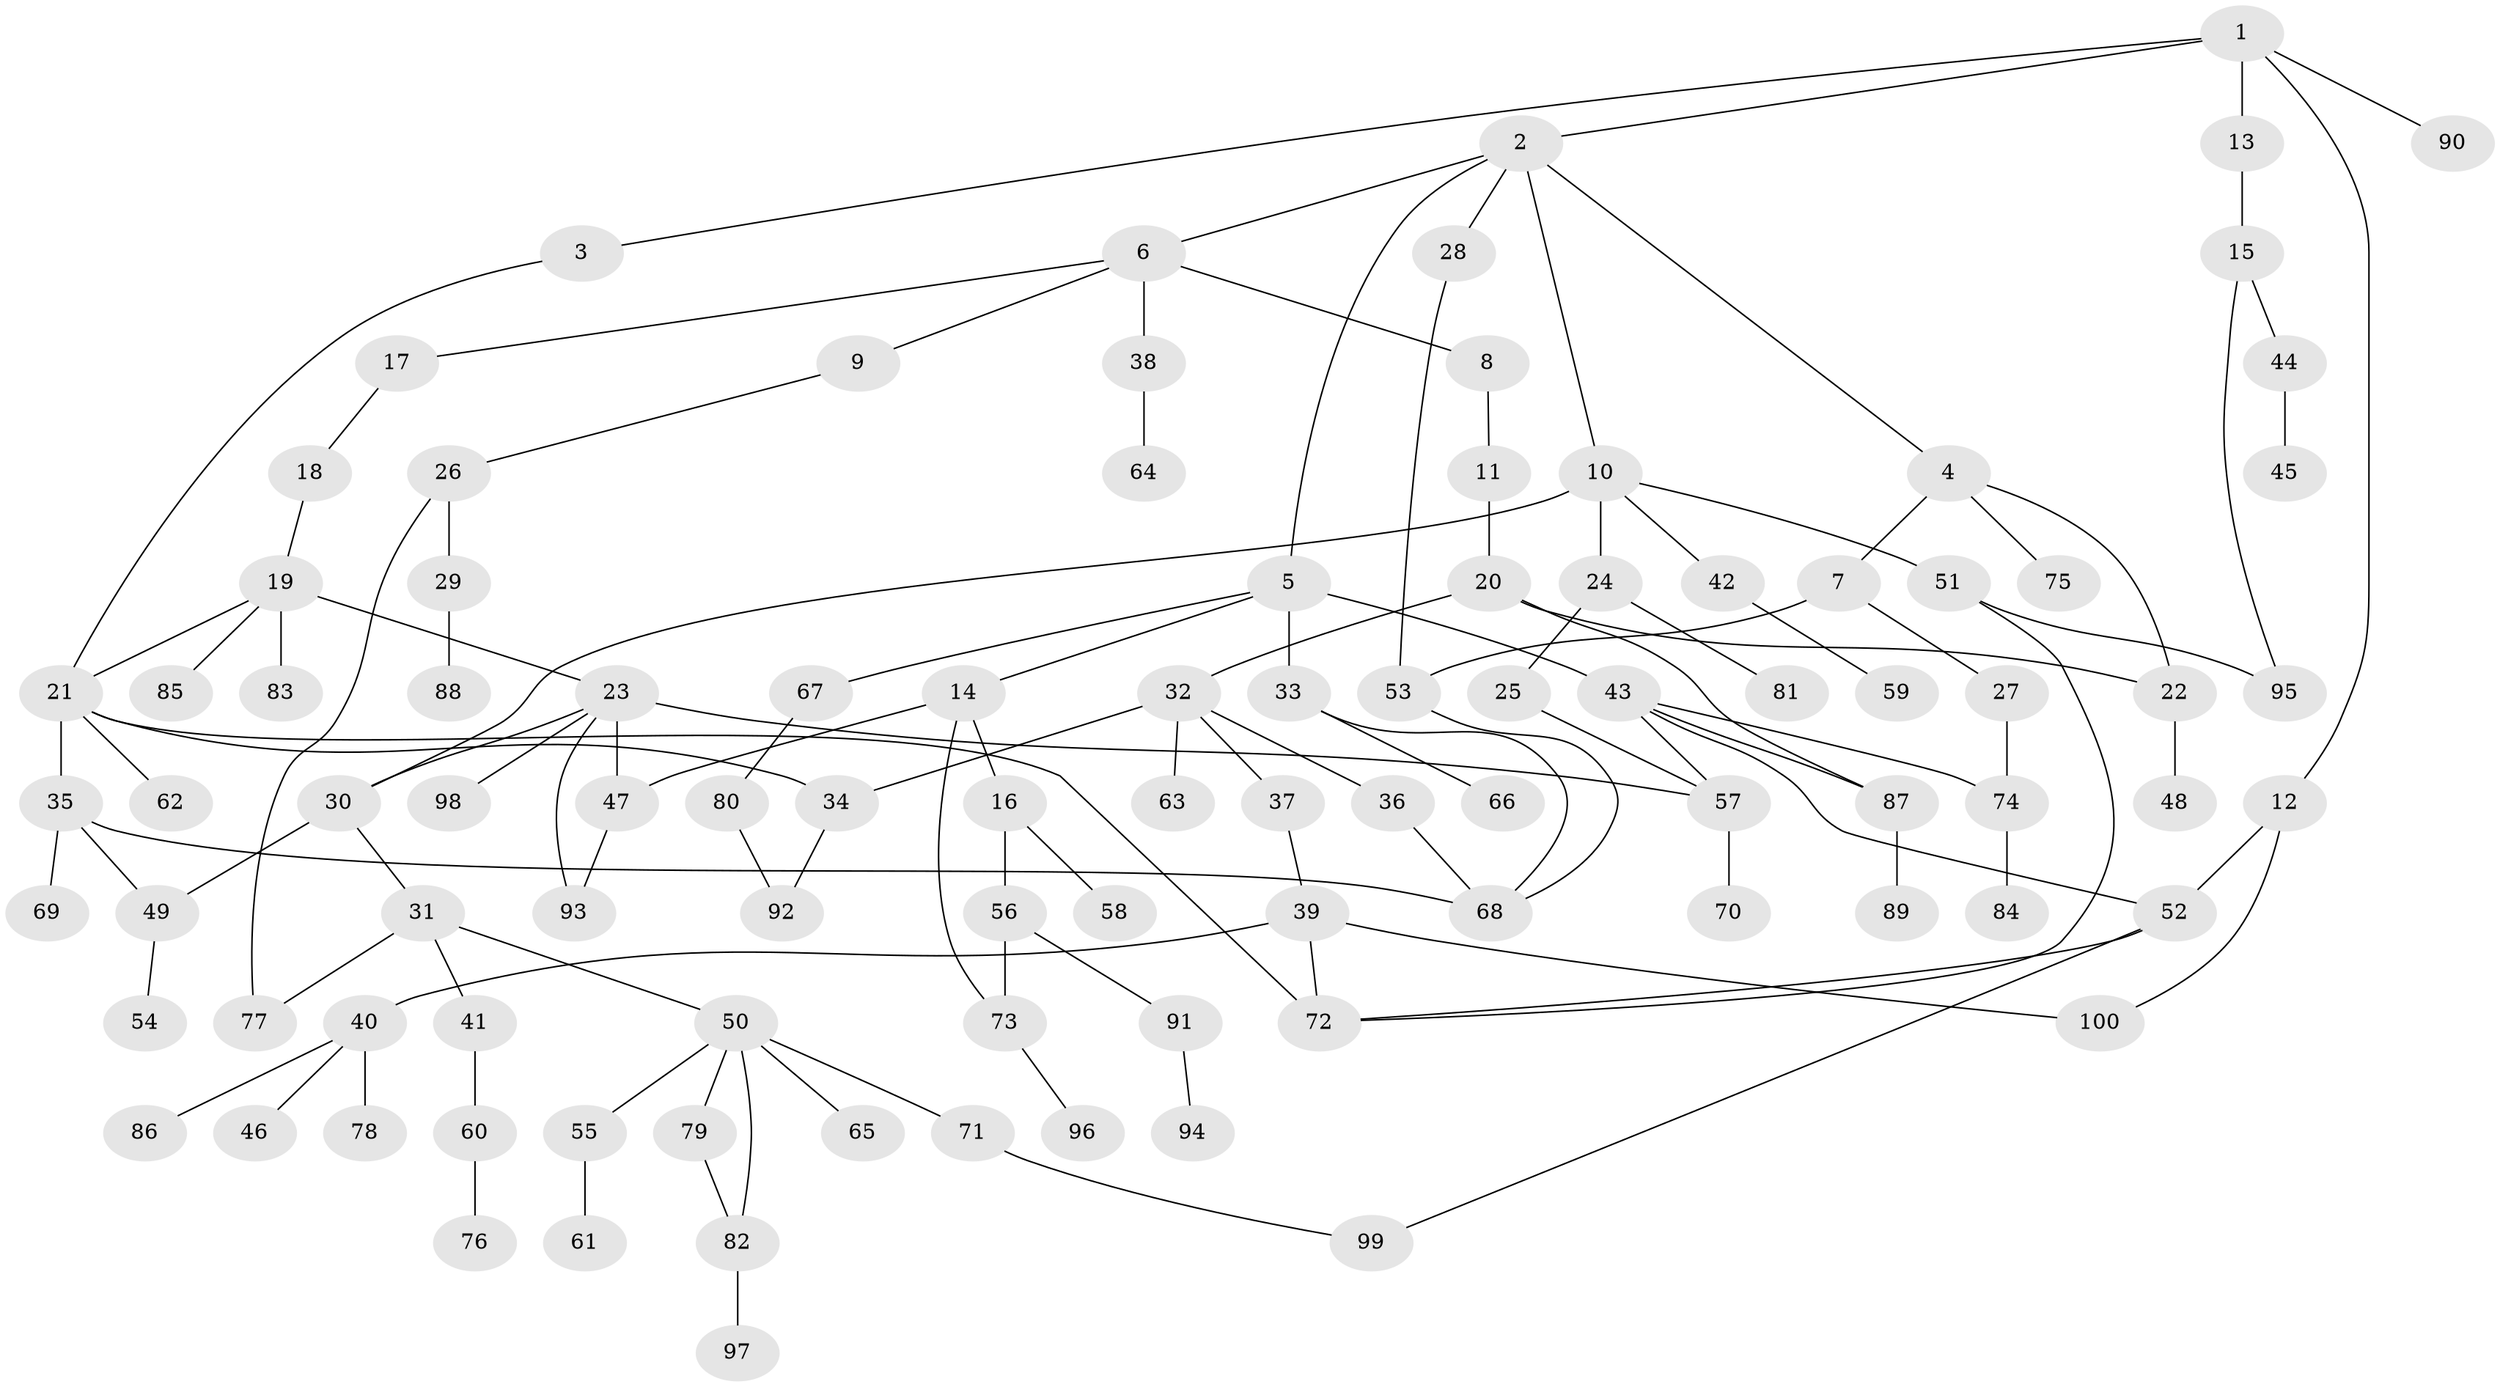 // Generated by graph-tools (version 1.1) at 2025/38/02/21/25 10:38:51]
// undirected, 100 vertices, 125 edges
graph export_dot {
graph [start="1"]
  node [color=gray90,style=filled];
  1;
  2;
  3;
  4;
  5;
  6;
  7;
  8;
  9;
  10;
  11;
  12;
  13;
  14;
  15;
  16;
  17;
  18;
  19;
  20;
  21;
  22;
  23;
  24;
  25;
  26;
  27;
  28;
  29;
  30;
  31;
  32;
  33;
  34;
  35;
  36;
  37;
  38;
  39;
  40;
  41;
  42;
  43;
  44;
  45;
  46;
  47;
  48;
  49;
  50;
  51;
  52;
  53;
  54;
  55;
  56;
  57;
  58;
  59;
  60;
  61;
  62;
  63;
  64;
  65;
  66;
  67;
  68;
  69;
  70;
  71;
  72;
  73;
  74;
  75;
  76;
  77;
  78;
  79;
  80;
  81;
  82;
  83;
  84;
  85;
  86;
  87;
  88;
  89;
  90;
  91;
  92;
  93;
  94;
  95;
  96;
  97;
  98;
  99;
  100;
  1 -- 2;
  1 -- 3;
  1 -- 12;
  1 -- 13;
  1 -- 90;
  2 -- 4;
  2 -- 5;
  2 -- 6;
  2 -- 10;
  2 -- 28;
  3 -- 21;
  4 -- 7;
  4 -- 75;
  4 -- 22;
  5 -- 14;
  5 -- 33;
  5 -- 43;
  5 -- 67;
  6 -- 8;
  6 -- 9;
  6 -- 17;
  6 -- 38;
  7 -- 27;
  7 -- 53;
  8 -- 11;
  9 -- 26;
  10 -- 24;
  10 -- 30;
  10 -- 42;
  10 -- 51;
  11 -- 20;
  12 -- 100;
  12 -- 52;
  13 -- 15;
  14 -- 16;
  14 -- 73;
  14 -- 47;
  15 -- 44;
  15 -- 95;
  16 -- 56;
  16 -- 58;
  17 -- 18;
  18 -- 19;
  19 -- 23;
  19 -- 83;
  19 -- 85;
  19 -- 21;
  20 -- 22;
  20 -- 32;
  20 -- 87;
  21 -- 34;
  21 -- 35;
  21 -- 62;
  21 -- 72;
  22 -- 48;
  23 -- 47;
  23 -- 93;
  23 -- 98;
  23 -- 30;
  23 -- 57;
  24 -- 25;
  24 -- 81;
  25 -- 57;
  26 -- 29;
  26 -- 77;
  27 -- 74;
  28 -- 53;
  29 -- 88;
  30 -- 31;
  30 -- 49;
  31 -- 41;
  31 -- 50;
  31 -- 77;
  32 -- 36;
  32 -- 37;
  32 -- 63;
  32 -- 34;
  33 -- 66;
  33 -- 68;
  34 -- 92;
  35 -- 69;
  35 -- 68;
  35 -- 49;
  36 -- 68;
  37 -- 39;
  38 -- 64;
  39 -- 40;
  39 -- 100;
  39 -- 72;
  40 -- 46;
  40 -- 78;
  40 -- 86;
  41 -- 60;
  42 -- 59;
  43 -- 52;
  43 -- 57;
  43 -- 87;
  43 -- 74;
  44 -- 45;
  47 -- 93;
  49 -- 54;
  50 -- 55;
  50 -- 65;
  50 -- 71;
  50 -- 79;
  50 -- 82;
  51 -- 72;
  51 -- 95;
  52 -- 72;
  52 -- 99;
  53 -- 68;
  55 -- 61;
  56 -- 91;
  56 -- 73;
  57 -- 70;
  60 -- 76;
  67 -- 80;
  71 -- 99;
  73 -- 96;
  74 -- 84;
  79 -- 82;
  80 -- 92;
  82 -- 97;
  87 -- 89;
  91 -- 94;
}
